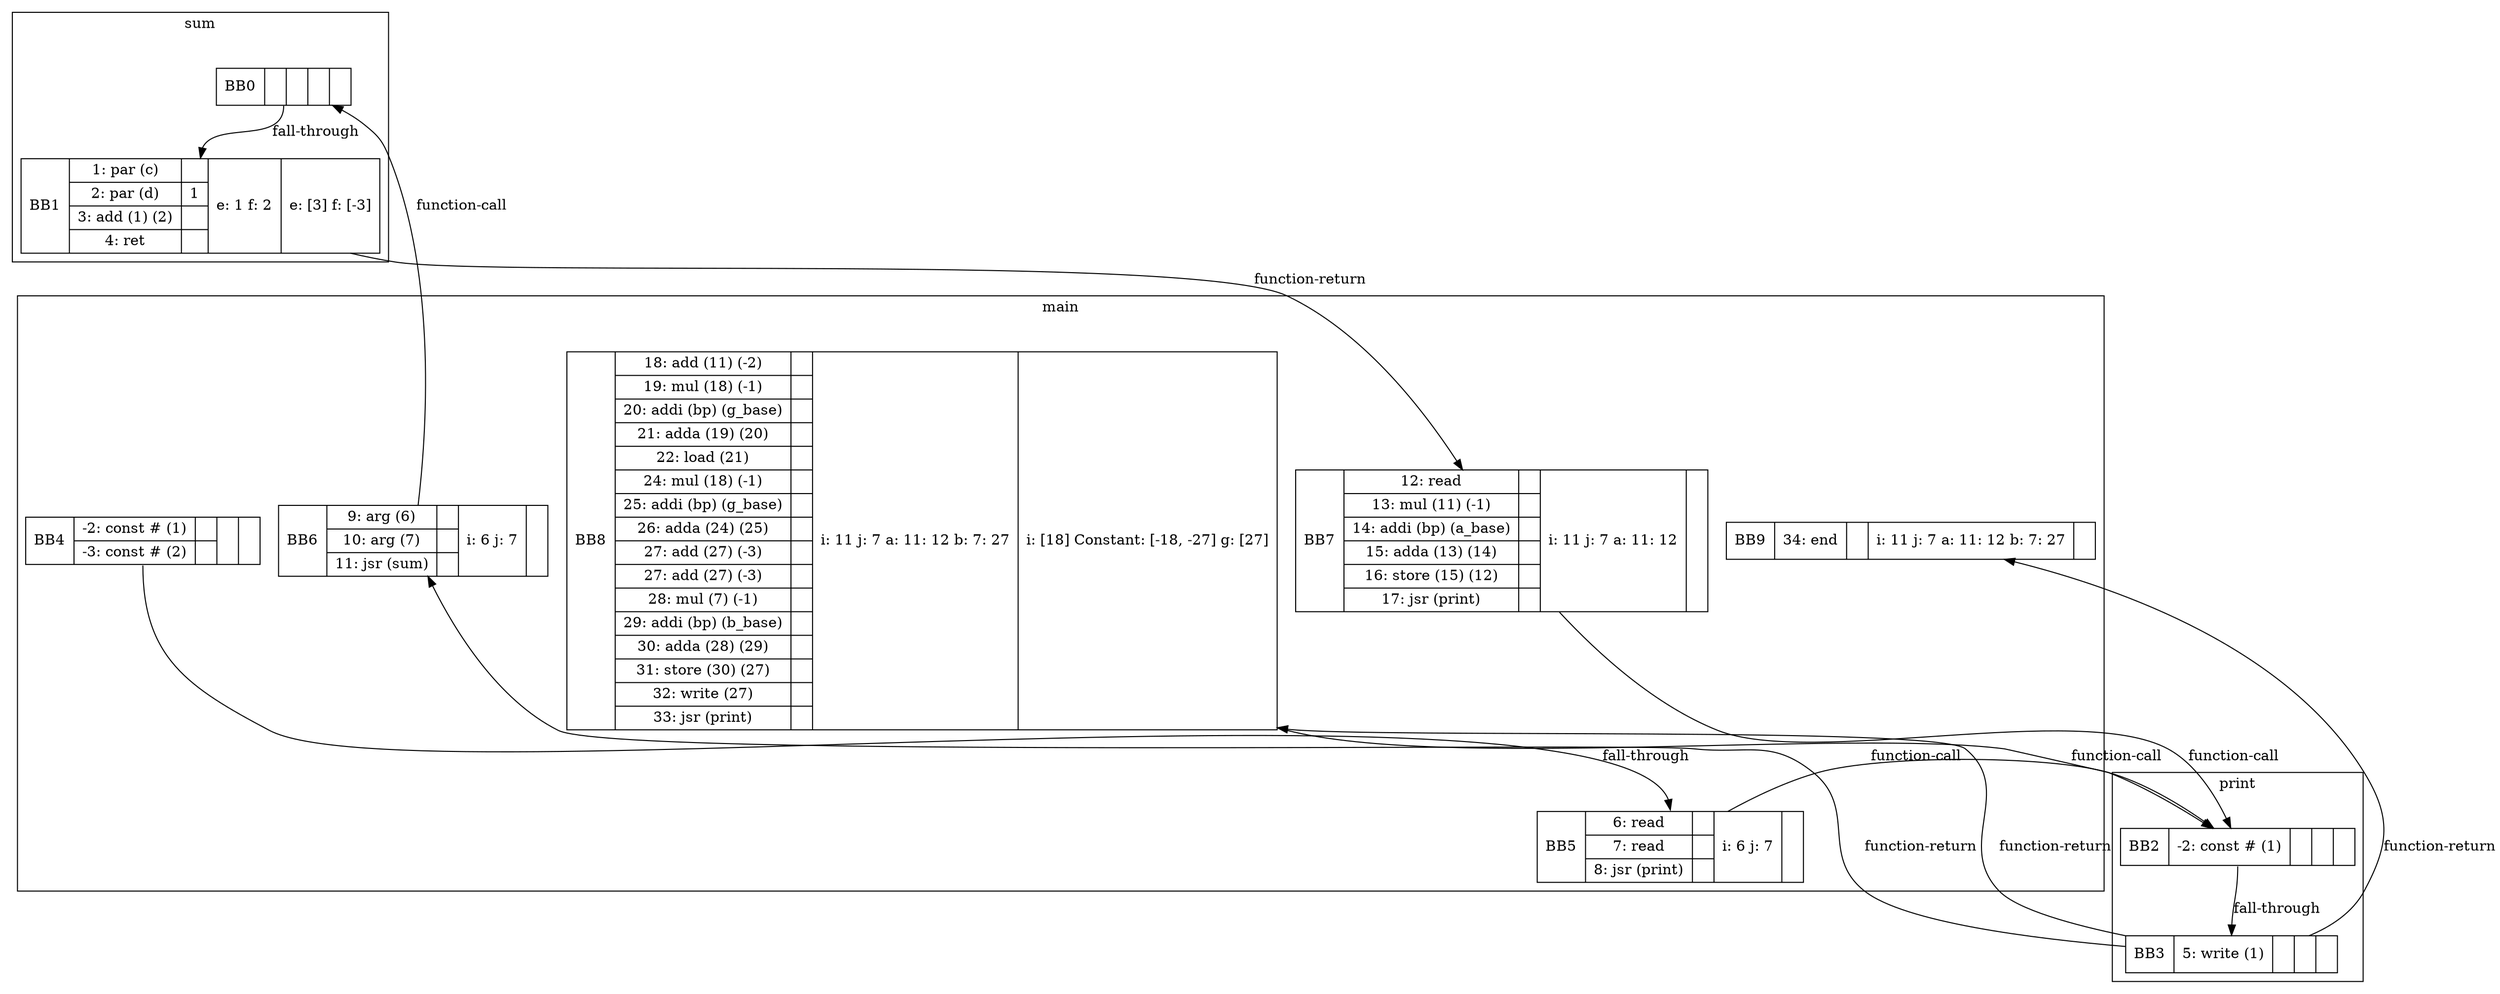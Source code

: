 digraph G{
			bb0[shape=record, weight=0, label="<b>BB0|{}|{}|{}|{}"];
		bb1[shape=record, weight=1, label="<b>BB1|{1: par (c) |2: par (d) |3: add (1) (2)|4: ret  }|{|1||}|{    e: 1
    f: 2
}|{    e: [3]
    f: [-3]
}"];
			bb2[shape=record, weight=2, label="<b>BB2|{-2: const # (1) }|{}|{}|{}"];
		bb3[shape=record, weight=3, label="<b>BB3|{5: write (1) }|{}|{}|{}"];
			bb4[shape=record, weight=4, label="<b>BB4|{-2: const # (1) |-3: const # (2) }|{|}|{}|{}"];
		bb5[shape=record, weight=5, label="<b>BB5|{6: read  |7: read  |8: jsr (print) }|{||}|{    i: 6
    j: 7
}|{}"];
		bb6[shape=record, weight=6, label="<b>BB6|{9: arg (6) |10: arg (7) |11: jsr (sum) }|{||}|{    i: 6
    j: 7
}|{}"];
		bb7[shape=record, weight=7, label="<b>BB7|{12: read  |13: mul (11) (-1)|14: addi (bp) (a_base)|15: adda (13) (14)|16: store (15) (12)|17: jsr (print) }|{|||||}|{    i: 11
    j: 7
    a: 
      11: 12
}|{}"];
		bb8[shape=record, weight=8, label="<b>BB8|{18: add (11) (-2)|19: mul (18) (-1)|20: addi (bp) (g_base)|21: adda (19) (20)|22: load (21) |24: mul (18) (-1)|25: addi (bp) (g_base)|26: adda (24) (25)|27: add (27) (-3)|27: add (27) (-3)|28: mul (7) (-1)|29: addi (bp) (b_base)|30: adda (28) (29)|31: store (30) (27)|32: write (27) |33: jsr (print) }|{|||||||||||||||}|{    i: 11
    j: 7
    a: 
      11: 12
    b: 
      7: 27
}|{    i: [18]
    Constant: [-18, -27]
    g: [27]
}"];
		bb9[shape=record, weight=9, label="<b>BB9|{34: end  }|{}|{    i: 11
    j: 7
    a: 
      11: 12
    b: 
      7: 27
}|{}"];
	
subgraph cluster_sum{
rankdir=LR;
	label=sum
			bb0:s->bb1:n[label="fall-through"];
		
}	
subgraph cluster_print{
rankdir=LR;
	label=print
			bb2:s->bb3:n[label="fall-through"];
		
}	
subgraph cluster_main{
rankdir=LR;
	label=main
			bb4:s->bb5:n[label="fall-through"];
		bb5->bb2[label="function-call"];
		bb6->bb0[label="function-call"];
bb3->bb6[label= "function-return"];
		bb7->bb2[label="function-call"];
bb1->bb7[label= "function-return"];
		bb8->bb2[label="function-call"];
bb3->bb8[label= "function-return"];
		bb3->bb9[label= "function-return"];

}
}
